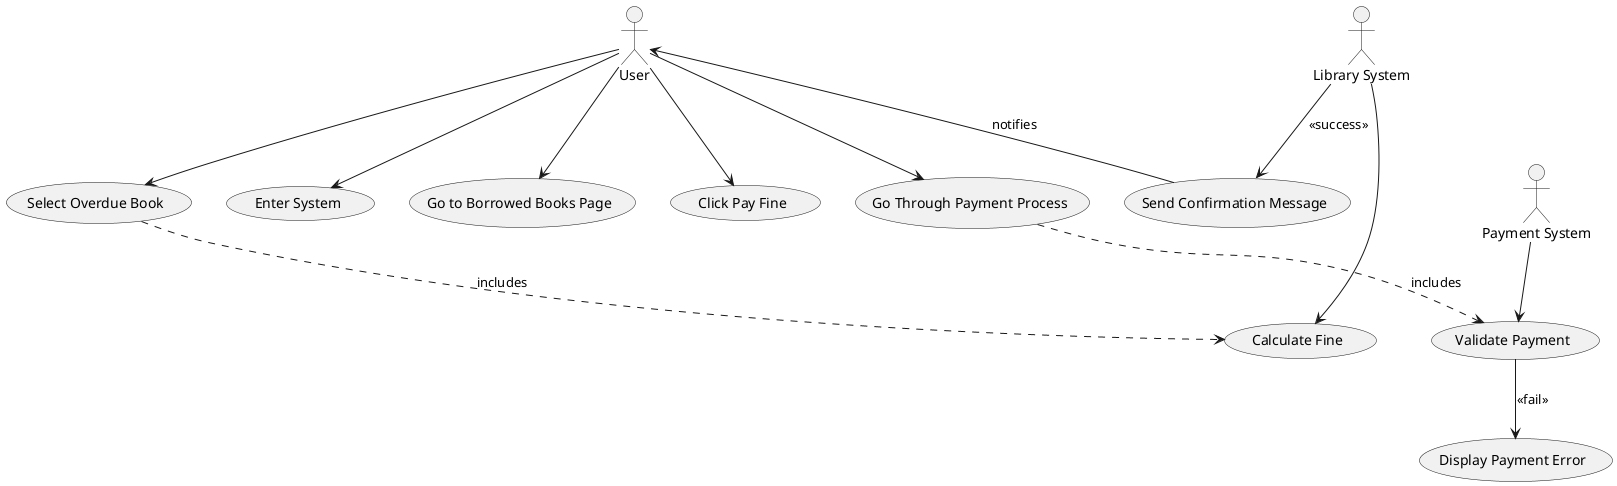 @startuml
actor :User:
actor :Payment System: as pay
actor :Library System: as ls

(Enter System) as enter
(Go to Borrowed Books Page) as go
(Select Overdue Book) as select
(Calculate Fine) as cal
(Click Pay Fine) as click
(Go Through Payment Process) as process
(Validate Payment) as valid
(Send Confirmation Message) as confirm
(Display Payment Error) as error

User --> enter
User --> go
User --> select

select ..> cal : includes
ls --> cal

User --> click
User --> process

process ..> valid : includes
pay --> valid

valid --> error : <<fail>>
ls --> confirm : <<success>>

User <-- confirm : notifies
@enduml
